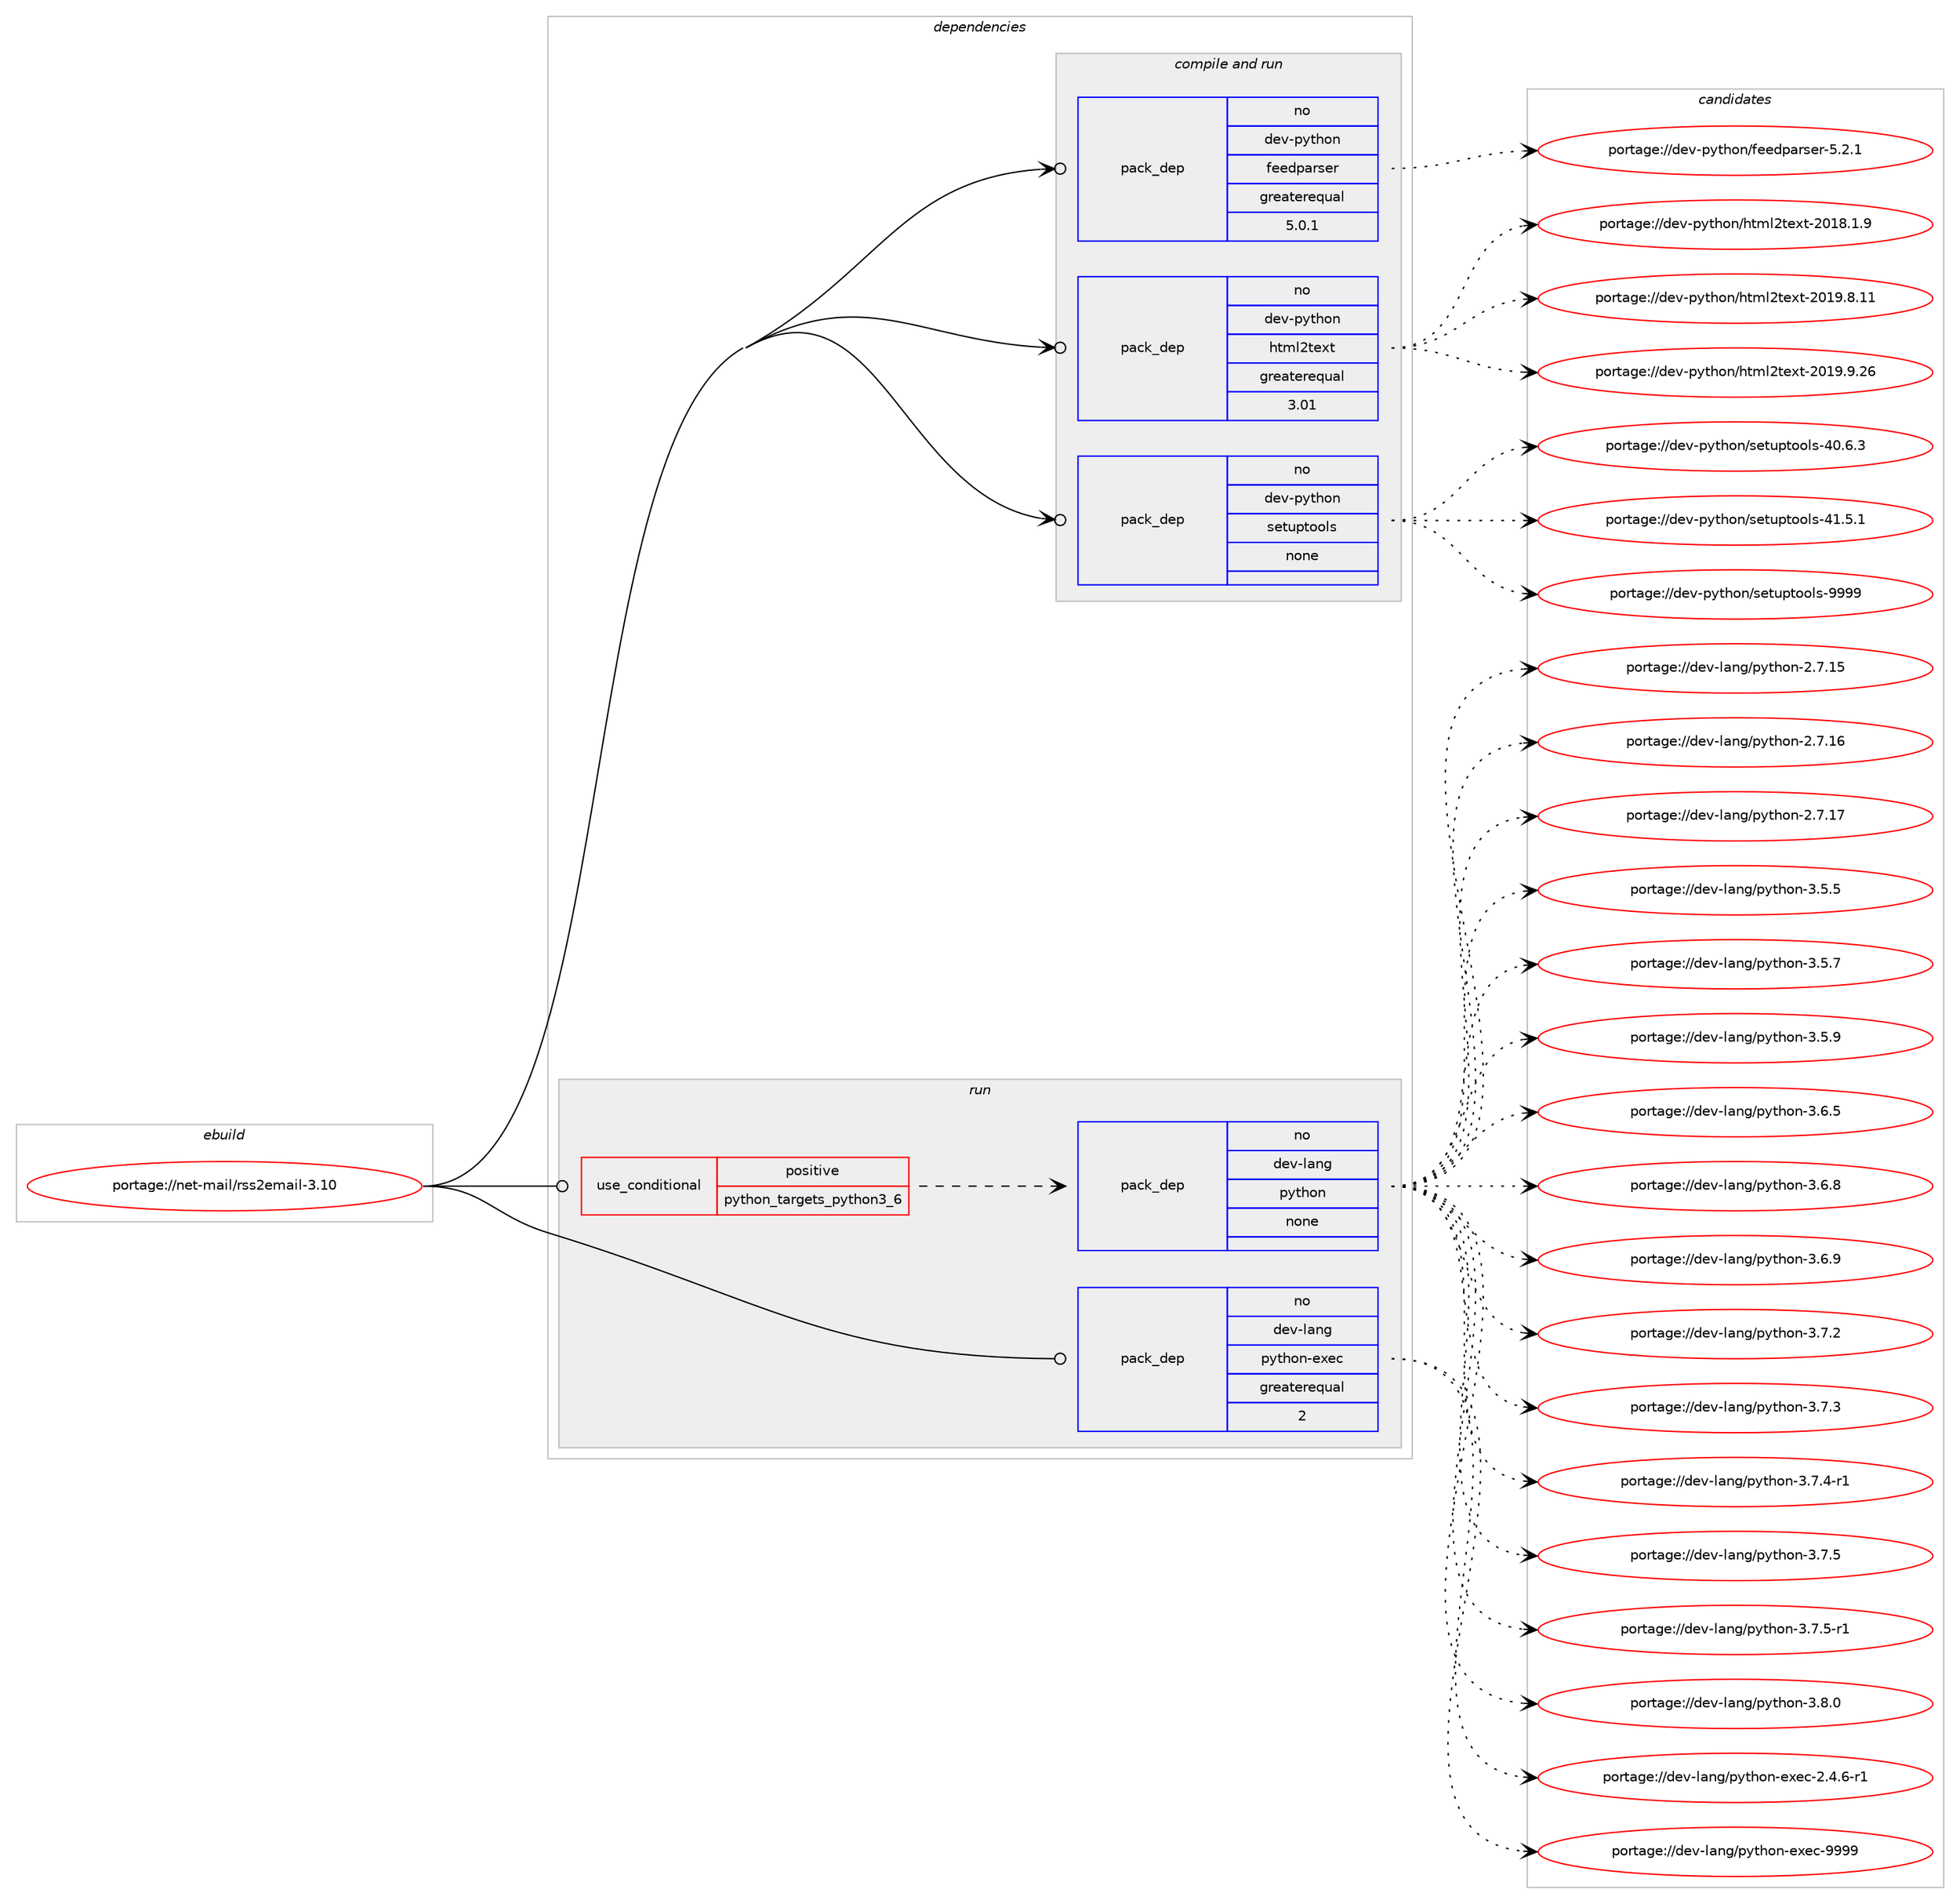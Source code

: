 digraph prolog {

# *************
# Graph options
# *************

newrank=true;
concentrate=true;
compound=true;
graph [rankdir=LR,fontname=Helvetica,fontsize=10,ranksep=1.5];#, ranksep=2.5, nodesep=0.2];
edge  [arrowhead=vee];
node  [fontname=Helvetica,fontsize=10];

# **********
# The ebuild
# **********

subgraph cluster_leftcol {
color=gray;
rank=same;
label=<<i>ebuild</i>>;
id [label="portage://net-mail/rss2email-3.10", color=red, width=4, href="../net-mail/rss2email-3.10.svg"];
}

# ****************
# The dependencies
# ****************

subgraph cluster_midcol {
color=gray;
label=<<i>dependencies</i>>;
subgraph cluster_compile {
fillcolor="#eeeeee";
style=filled;
label=<<i>compile</i>>;
}
subgraph cluster_compileandrun {
fillcolor="#eeeeee";
style=filled;
label=<<i>compile and run</i>>;
subgraph pack266460 {
dependency363542 [label=<<TABLE BORDER="0" CELLBORDER="1" CELLSPACING="0" CELLPADDING="4" WIDTH="220"><TR><TD ROWSPAN="6" CELLPADDING="30">pack_dep</TD></TR><TR><TD WIDTH="110">no</TD></TR><TR><TD>dev-python</TD></TR><TR><TD>feedparser</TD></TR><TR><TD>greaterequal</TD></TR><TR><TD>5.0.1</TD></TR></TABLE>>, shape=none, color=blue];
}
id:e -> dependency363542:w [weight=20,style="solid",arrowhead="odotvee"];
subgraph pack266461 {
dependency363543 [label=<<TABLE BORDER="0" CELLBORDER="1" CELLSPACING="0" CELLPADDING="4" WIDTH="220"><TR><TD ROWSPAN="6" CELLPADDING="30">pack_dep</TD></TR><TR><TD WIDTH="110">no</TD></TR><TR><TD>dev-python</TD></TR><TR><TD>html2text</TD></TR><TR><TD>greaterequal</TD></TR><TR><TD>3.01</TD></TR></TABLE>>, shape=none, color=blue];
}
id:e -> dependency363543:w [weight=20,style="solid",arrowhead="odotvee"];
subgraph pack266462 {
dependency363544 [label=<<TABLE BORDER="0" CELLBORDER="1" CELLSPACING="0" CELLPADDING="4" WIDTH="220"><TR><TD ROWSPAN="6" CELLPADDING="30">pack_dep</TD></TR><TR><TD WIDTH="110">no</TD></TR><TR><TD>dev-python</TD></TR><TR><TD>setuptools</TD></TR><TR><TD>none</TD></TR><TR><TD></TD></TR></TABLE>>, shape=none, color=blue];
}
id:e -> dependency363544:w [weight=20,style="solid",arrowhead="odotvee"];
}
subgraph cluster_run {
fillcolor="#eeeeee";
style=filled;
label=<<i>run</i>>;
subgraph cond91022 {
dependency363545 [label=<<TABLE BORDER="0" CELLBORDER="1" CELLSPACING="0" CELLPADDING="4"><TR><TD ROWSPAN="3" CELLPADDING="10">use_conditional</TD></TR><TR><TD>positive</TD></TR><TR><TD>python_targets_python3_6</TD></TR></TABLE>>, shape=none, color=red];
subgraph pack266463 {
dependency363546 [label=<<TABLE BORDER="0" CELLBORDER="1" CELLSPACING="0" CELLPADDING="4" WIDTH="220"><TR><TD ROWSPAN="6" CELLPADDING="30">pack_dep</TD></TR><TR><TD WIDTH="110">no</TD></TR><TR><TD>dev-lang</TD></TR><TR><TD>python</TD></TR><TR><TD>none</TD></TR><TR><TD></TD></TR></TABLE>>, shape=none, color=blue];
}
dependency363545:e -> dependency363546:w [weight=20,style="dashed",arrowhead="vee"];
}
id:e -> dependency363545:w [weight=20,style="solid",arrowhead="odot"];
subgraph pack266464 {
dependency363547 [label=<<TABLE BORDER="0" CELLBORDER="1" CELLSPACING="0" CELLPADDING="4" WIDTH="220"><TR><TD ROWSPAN="6" CELLPADDING="30">pack_dep</TD></TR><TR><TD WIDTH="110">no</TD></TR><TR><TD>dev-lang</TD></TR><TR><TD>python-exec</TD></TR><TR><TD>greaterequal</TD></TR><TR><TD>2</TD></TR></TABLE>>, shape=none, color=blue];
}
id:e -> dependency363547:w [weight=20,style="solid",arrowhead="odot"];
}
}

# **************
# The candidates
# **************

subgraph cluster_choices {
rank=same;
color=gray;
label=<<i>candidates</i>>;

subgraph choice266460 {
color=black;
nodesep=1;
choiceportage100101118451121211161041111104710210110110011297114115101114455346504649 [label="portage://dev-python/feedparser-5.2.1", color=red, width=4,href="../dev-python/feedparser-5.2.1.svg"];
dependency363542:e -> choiceportage100101118451121211161041111104710210110110011297114115101114455346504649:w [style=dotted,weight="100"];
}
subgraph choice266461 {
color=black;
nodesep=1;
choiceportage100101118451121211161041111104710411610910850116101120116455048495646494657 [label="portage://dev-python/html2text-2018.1.9", color=red, width=4,href="../dev-python/html2text-2018.1.9.svg"];
choiceportage10010111845112121116104111110471041161091085011610112011645504849574656464949 [label="portage://dev-python/html2text-2019.8.11", color=red, width=4,href="../dev-python/html2text-2019.8.11.svg"];
choiceportage10010111845112121116104111110471041161091085011610112011645504849574657465054 [label="portage://dev-python/html2text-2019.9.26", color=red, width=4,href="../dev-python/html2text-2019.9.26.svg"];
dependency363543:e -> choiceportage100101118451121211161041111104710411610910850116101120116455048495646494657:w [style=dotted,weight="100"];
dependency363543:e -> choiceportage10010111845112121116104111110471041161091085011610112011645504849574656464949:w [style=dotted,weight="100"];
dependency363543:e -> choiceportage10010111845112121116104111110471041161091085011610112011645504849574657465054:w [style=dotted,weight="100"];
}
subgraph choice266462 {
color=black;
nodesep=1;
choiceportage100101118451121211161041111104711510111611711211611111110811545524846544651 [label="portage://dev-python/setuptools-40.6.3", color=red, width=4,href="../dev-python/setuptools-40.6.3.svg"];
choiceportage100101118451121211161041111104711510111611711211611111110811545524946534649 [label="portage://dev-python/setuptools-41.5.1", color=red, width=4,href="../dev-python/setuptools-41.5.1.svg"];
choiceportage10010111845112121116104111110471151011161171121161111111081154557575757 [label="portage://dev-python/setuptools-9999", color=red, width=4,href="../dev-python/setuptools-9999.svg"];
dependency363544:e -> choiceportage100101118451121211161041111104711510111611711211611111110811545524846544651:w [style=dotted,weight="100"];
dependency363544:e -> choiceportage100101118451121211161041111104711510111611711211611111110811545524946534649:w [style=dotted,weight="100"];
dependency363544:e -> choiceportage10010111845112121116104111110471151011161171121161111111081154557575757:w [style=dotted,weight="100"];
}
subgraph choice266463 {
color=black;
nodesep=1;
choiceportage10010111845108971101034711212111610411111045504655464953 [label="portage://dev-lang/python-2.7.15", color=red, width=4,href="../dev-lang/python-2.7.15.svg"];
choiceportage10010111845108971101034711212111610411111045504655464954 [label="portage://dev-lang/python-2.7.16", color=red, width=4,href="../dev-lang/python-2.7.16.svg"];
choiceportage10010111845108971101034711212111610411111045504655464955 [label="portage://dev-lang/python-2.7.17", color=red, width=4,href="../dev-lang/python-2.7.17.svg"];
choiceportage100101118451089711010347112121116104111110455146534653 [label="portage://dev-lang/python-3.5.5", color=red, width=4,href="../dev-lang/python-3.5.5.svg"];
choiceportage100101118451089711010347112121116104111110455146534655 [label="portage://dev-lang/python-3.5.7", color=red, width=4,href="../dev-lang/python-3.5.7.svg"];
choiceportage100101118451089711010347112121116104111110455146534657 [label="portage://dev-lang/python-3.5.9", color=red, width=4,href="../dev-lang/python-3.5.9.svg"];
choiceportage100101118451089711010347112121116104111110455146544653 [label="portage://dev-lang/python-3.6.5", color=red, width=4,href="../dev-lang/python-3.6.5.svg"];
choiceportage100101118451089711010347112121116104111110455146544656 [label="portage://dev-lang/python-3.6.8", color=red, width=4,href="../dev-lang/python-3.6.8.svg"];
choiceportage100101118451089711010347112121116104111110455146544657 [label="portage://dev-lang/python-3.6.9", color=red, width=4,href="../dev-lang/python-3.6.9.svg"];
choiceportage100101118451089711010347112121116104111110455146554650 [label="portage://dev-lang/python-3.7.2", color=red, width=4,href="../dev-lang/python-3.7.2.svg"];
choiceportage100101118451089711010347112121116104111110455146554651 [label="portage://dev-lang/python-3.7.3", color=red, width=4,href="../dev-lang/python-3.7.3.svg"];
choiceportage1001011184510897110103471121211161041111104551465546524511449 [label="portage://dev-lang/python-3.7.4-r1", color=red, width=4,href="../dev-lang/python-3.7.4-r1.svg"];
choiceportage100101118451089711010347112121116104111110455146554653 [label="portage://dev-lang/python-3.7.5", color=red, width=4,href="../dev-lang/python-3.7.5.svg"];
choiceportage1001011184510897110103471121211161041111104551465546534511449 [label="portage://dev-lang/python-3.7.5-r1", color=red, width=4,href="../dev-lang/python-3.7.5-r1.svg"];
choiceportage100101118451089711010347112121116104111110455146564648 [label="portage://dev-lang/python-3.8.0", color=red, width=4,href="../dev-lang/python-3.8.0.svg"];
dependency363546:e -> choiceportage10010111845108971101034711212111610411111045504655464953:w [style=dotted,weight="100"];
dependency363546:e -> choiceportage10010111845108971101034711212111610411111045504655464954:w [style=dotted,weight="100"];
dependency363546:e -> choiceportage10010111845108971101034711212111610411111045504655464955:w [style=dotted,weight="100"];
dependency363546:e -> choiceportage100101118451089711010347112121116104111110455146534653:w [style=dotted,weight="100"];
dependency363546:e -> choiceportage100101118451089711010347112121116104111110455146534655:w [style=dotted,weight="100"];
dependency363546:e -> choiceportage100101118451089711010347112121116104111110455146534657:w [style=dotted,weight="100"];
dependency363546:e -> choiceportage100101118451089711010347112121116104111110455146544653:w [style=dotted,weight="100"];
dependency363546:e -> choiceportage100101118451089711010347112121116104111110455146544656:w [style=dotted,weight="100"];
dependency363546:e -> choiceportage100101118451089711010347112121116104111110455146544657:w [style=dotted,weight="100"];
dependency363546:e -> choiceportage100101118451089711010347112121116104111110455146554650:w [style=dotted,weight="100"];
dependency363546:e -> choiceportage100101118451089711010347112121116104111110455146554651:w [style=dotted,weight="100"];
dependency363546:e -> choiceportage1001011184510897110103471121211161041111104551465546524511449:w [style=dotted,weight="100"];
dependency363546:e -> choiceportage100101118451089711010347112121116104111110455146554653:w [style=dotted,weight="100"];
dependency363546:e -> choiceportage1001011184510897110103471121211161041111104551465546534511449:w [style=dotted,weight="100"];
dependency363546:e -> choiceportage100101118451089711010347112121116104111110455146564648:w [style=dotted,weight="100"];
}
subgraph choice266464 {
color=black;
nodesep=1;
choiceportage10010111845108971101034711212111610411111045101120101994550465246544511449 [label="portage://dev-lang/python-exec-2.4.6-r1", color=red, width=4,href="../dev-lang/python-exec-2.4.6-r1.svg"];
choiceportage10010111845108971101034711212111610411111045101120101994557575757 [label="portage://dev-lang/python-exec-9999", color=red, width=4,href="../dev-lang/python-exec-9999.svg"];
dependency363547:e -> choiceportage10010111845108971101034711212111610411111045101120101994550465246544511449:w [style=dotted,weight="100"];
dependency363547:e -> choiceportage10010111845108971101034711212111610411111045101120101994557575757:w [style=dotted,weight="100"];
}
}

}
